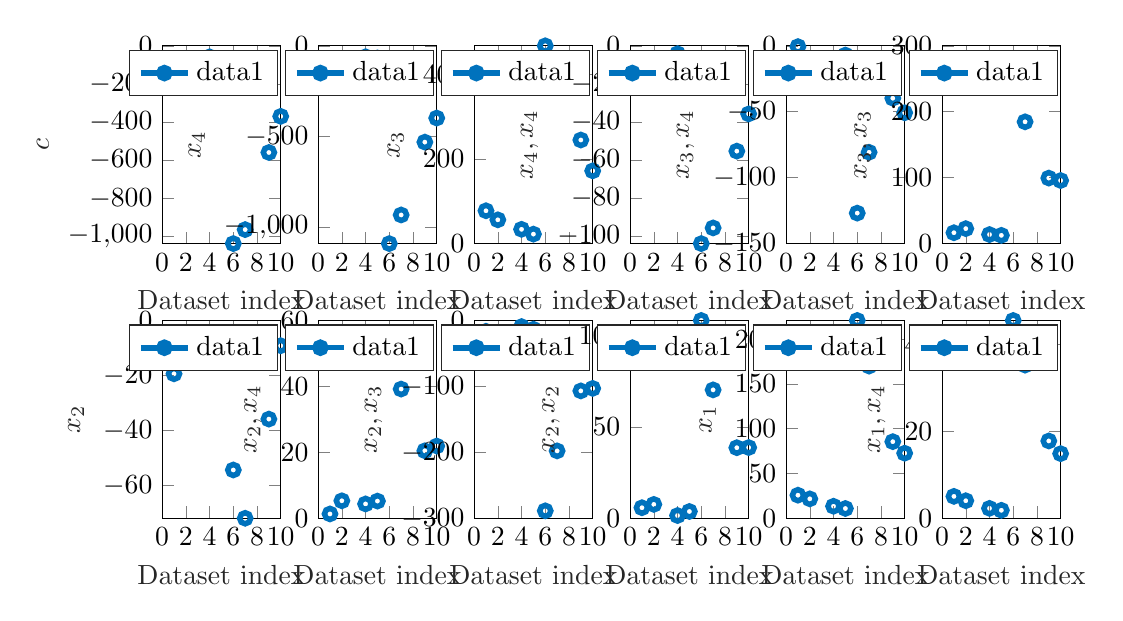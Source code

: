 % This file was created by matlab2tikz.
%
\definecolor{mycolor1}{rgb}{0.0,0.447,0.741}%
%
\begin{tikzpicture}

\begin{axis}[%
width=1.506cm,
height=2.512cm,
at={(0cm,3.488cm)},
scale only axis,
xmin=0,
xmax=10,
xlabel style={font=\color{white!15!black}},
xlabel={Dataset index},
ymin=-1037.605,
ymax=0,
ylabel style={font=\color{white!15!black}},
ylabel={$c$},
axis background/.style={fill=white},
legend style={legend cell align=left, align=left, draw=white!15!black}
]
\addplot [color=mycolor1, line width=2.0pt, draw=none, mark=o, mark options={solid, mycolor1}]
  table[row sep=crcr]{%
1	-165.566\\
2	-140.828\\
4	-57.883\\
5	-93.129\\
6	-1037.605\\
7	-964.128\\
9	-559.505\\
10	-370.041\\
};
\addlegendentry{data1}

\end{axis}

\begin{axis}[%
width=1.506cm,
height=2.512cm,
at={(1.981cm,3.488cm)},
scale only axis,
xmin=0,
xmax=10,
xlabel style={font=\color{white!15!black}},
xlabel={Dataset index},
ymin=-1089.715,
ymax=0,
ylabel style={font=\color{white!15!black}},
ylabel={$x_4$},
axis background/.style={fill=white},
legend style={legend cell align=left, align=left, draw=white!15!black}
]
\addplot [color=mycolor1, line width=2.0pt, draw=none, mark=o, mark options={solid, mycolor1}]
  table[row sep=crcr]{%
1	-156.142\\
2	-123.138\\
4	-60.444\\
5	-67.234\\
6	-1089.715\\
7	-931.89\\
9	-530.566\\
10	-398.02\\
};
\addlegendentry{data1}

\end{axis}

\begin{axis}[%
width=1.506cm,
height=2.512cm,
at={(3.962cm,3.488cm)},
scale only axis,
xmin=0,
xmax=10,
xlabel style={font=\color{white!15!black}},
xlabel={Dataset index},
ymin=0,
ymax=466.783,
ylabel style={font=\color{white!15!black}},
ylabel={$x_3$},
axis background/.style={fill=white},
legend style={legend cell align=left, align=left, draw=white!15!black}
]
\addplot [color=mycolor1, line width=2.0pt, draw=none, mark=o, mark options={solid, mycolor1}]
  table[row sep=crcr]{%
1	77.516\\
2	56.154\\
4	33.746\\
5	22.387\\
6	466.783\\
7	421.821\\
9	244.523\\
10	171.739\\
};
\addlegendentry{data1}

\end{axis}

\begin{axis}[%
width=1.506cm,
height=2.512cm,
at={(5.943cm,3.488cm)},
scale only axis,
xmin=0,
xmax=10,
xlabel style={font=\color{white!15!black}},
xlabel={Dataset index},
ymin=-103.978,
ymax=0,
ylabel style={font=\color{white!15!black}},
ylabel={$x_4,x_4$},
axis background/.style={fill=white},
legend style={legend cell align=left, align=left, draw=white!15!black}
]
\addplot [color=mycolor1, line width=2.0pt, draw=none, mark=o, mark options={solid, mycolor1}]
  table[row sep=crcr]{%
1	-19.62\\
2	-12.419\\
4	-4.155\\
5	-7.296\\
6	-103.978\\
7	-95.735\\
9	-55.357\\
10	-35.812\\
};
\addlegendentry{data1}

\end{axis}

\begin{axis}[%
width=1.506cm,
height=2.512cm,
at={(7.924cm,3.488cm)},
scale only axis,
xmin=0,
xmax=10,
xlabel style={font=\color{white!15!black}},
xlabel={Dataset index},
ymin=-150,
ymax=0,
ylabel style={font=\color{white!15!black}},
ylabel={$x_3,x_4$},
axis background/.style={fill=white},
legend style={legend cell align=left, align=left, draw=white!15!black}
]
\addplot [color=mycolor1, line width=2.0pt, draw=none, mark=o, mark options={solid, mycolor1}]
  table[row sep=crcr]{%
1	-0.608\\
2	-10.912\\
4	-11.57\\
5	-7.028\\
6	-126.87\\
7	-80.74\\
9	-39.736\\
10	-50.794\\
};
\addlegendentry{data1}

\end{axis}

\begin{axis}[%
width=1.506cm,
height=2.512cm,
at={(9.905cm,3.488cm)},
scale only axis,
xmin=0,
xmax=10,
xlabel style={font=\color{white!15!black}},
xlabel={Dataset index},
ymin=0,
ymax=300,
ylabel style={font=\color{white!15!black}},
ylabel={$x_3,x_3$},
axis background/.style={fill=white},
legend style={legend cell align=left, align=left, draw=white!15!black}
]
\addplot [color=mycolor1, line width=2.0pt, draw=none, mark=o, mark options={solid, mycolor1}]
  table[row sep=crcr]{%
1	16.486\\
2	22.706\\
4	13.741\\
5	12.558\\
6	259.292\\
7	184.732\\
9	99.398\\
10	95.698\\
};
\addlegendentry{data1}

\end{axis}

\begin{axis}[%
width=1.506cm,
height=2.512cm,
at={(0cm,0cm)},
scale only axis,
xmin=0,
xmax=10,
xlabel style={font=\color{white!15!black}},
xlabel={Dataset index},
ymin=-71.892,
ymax=0,
ylabel style={font=\color{white!15!black}},
ylabel={$x_2$},
axis background/.style={fill=white},
legend style={legend cell align=left, align=left, draw=white!15!black}
]
\addplot [color=mycolor1, line width=2.0pt, draw=none, mark=o, mark options={solid, mycolor1}]
  table[row sep=crcr]{%
1	-19.39\\
2	-14.827\\
4	-13.435\\
5	-5.399\\
6	-54.341\\
7	-71.892\\
9	-35.85\\
10	-9.178\\
};
\addlegendentry{data1}

\end{axis}

\begin{axis}[%
width=1.506cm,
height=2.512cm,
at={(1.981cm,0cm)},
scale only axis,
xmin=0,
xmax=10,
xlabel style={font=\color{white!15!black}},
xlabel={Dataset index},
ymin=0,
ymax=60,
ylabel style={font=\color{white!15!black}},
ylabel={$x_2,x_4$},
axis background/.style={fill=white},
legend style={legend cell align=left, align=left, draw=white!15!black}
]
\addplot [color=mycolor1, line width=2.0pt, draw=none, mark=o, mark options={solid, mycolor1}]
  table[row sep=crcr]{%
1	1.308\\
2	5.3\\
4	4.346\\
5	5.207\\
6	55.561\\
7	39.191\\
9	20.468\\
10	21.908\\
};
\addlegendentry{data1}

\end{axis}

\begin{axis}[%
width=1.506cm,
height=2.512cm,
at={(3.962cm,0cm)},
scale only axis,
xmin=0,
xmax=10,
xlabel style={font=\color{white!15!black}},
xlabel={Dataset index},
ymin=-300,
ymax=0,
ylabel style={font=\color{white!15!black}},
ylabel={$x_2,x_3$},
axis background/.style={fill=white},
legend style={legend cell align=left, align=left, draw=white!15!black}
]
\addplot [color=mycolor1, line width=2.0pt, draw=none, mark=o, mark options={solid, mycolor1}]
  table[row sep=crcr]{%
1	-16.391\\
2	-22.923\\
4	-9.279\\
5	-13.26\\
6	-288.731\\
7	-197.819\\
9	-106.815\\
10	-103.022\\
};
\addlegendentry{data1}

\end{axis}

\begin{axis}[%
width=1.506cm,
height=2.512cm,
at={(5.943cm,0cm)},
scale only axis,
xmin=0,
xmax=10,
xlabel style={font=\color{white!15!black}},
xlabel={Dataset index},
ymin=0,
ymax=108.289,
ylabel style={font=\color{white!15!black}},
ylabel={$x_2,x_2$},
axis background/.style={fill=white},
legend style={legend cell align=left, align=left, draw=white!15!black}
]
\addplot [color=mycolor1, line width=2.0pt, draw=none, mark=o, mark options={solid, mycolor1}]
  table[row sep=crcr]{%
1	5.766\\
2	7.588\\
4	1.488\\
5	3.716\\
6	108.289\\
7	70.288\\
9	38.624\\
10	38.716\\
};
\addlegendentry{data1}

\end{axis}

\begin{axis}[%
width=1.506cm,
height=2.512cm,
at={(7.924cm,0cm)},
scale only axis,
xmin=0,
xmax=10,
xlabel style={font=\color{white!15!black}},
xlabel={Dataset index},
ymin=0,
ymax=220.933,
ylabel style={font=\color{white!15!black}},
ylabel={$x_1$},
axis background/.style={fill=white},
legend style={legend cell align=left, align=left, draw=white!15!black}
]
\addplot [color=mycolor1, line width=2.0pt, draw=none, mark=o, mark options={solid, mycolor1}]
  table[row sep=crcr]{%
1	25.766\\
2	21.683\\
4	13.419\\
5	10.919\\
6	220.933\\
7	169.96\\
9	85.563\\
10	72.682\\
};
\addlegendentry{data1}

\end{axis}

\begin{axis}[%
width=1.506cm,
height=2.512cm,
at={(9.905cm,0cm)},
scale only axis,
xmin=0,
xmax=10,
xlabel style={font=\color{white!15!black}},
xlabel={Dataset index},
ymin=0,
ymax=45.479,
ylabel style={font=\color{white!15!black}},
ylabel={$x_1,x_4$},
axis background/.style={fill=white},
legend style={legend cell align=left, align=left, draw=white!15!black}
]
\addplot [color=mycolor1, line width=2.0pt, draw=none, mark=o, mark options={solid, mycolor1}]
  table[row sep=crcr]{%
1	5.034\\
2	4.029\\
4	2.278\\
5	1.833\\
6	45.479\\
7	35.214\\
9	17.775\\
10	14.854\\
};
\addlegendentry{data1}

\end{axis}
\end{tikzpicture}%